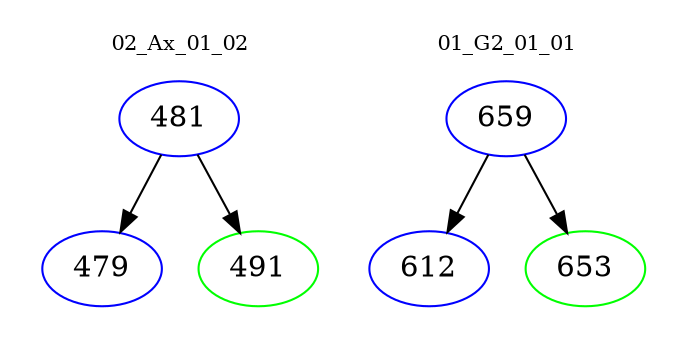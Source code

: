 digraph{
subgraph cluster_0 {
color = white
label = "02_Ax_01_02";
fontsize=10;
T0_481 [label="481", color="blue"]
T0_481 -> T0_479 [color="black"]
T0_479 [label="479", color="blue"]
T0_481 -> T0_491 [color="black"]
T0_491 [label="491", color="green"]
}
subgraph cluster_1 {
color = white
label = "01_G2_01_01";
fontsize=10;
T1_659 [label="659", color="blue"]
T1_659 -> T1_612 [color="black"]
T1_612 [label="612", color="blue"]
T1_659 -> T1_653 [color="black"]
T1_653 [label="653", color="green"]
}
}
